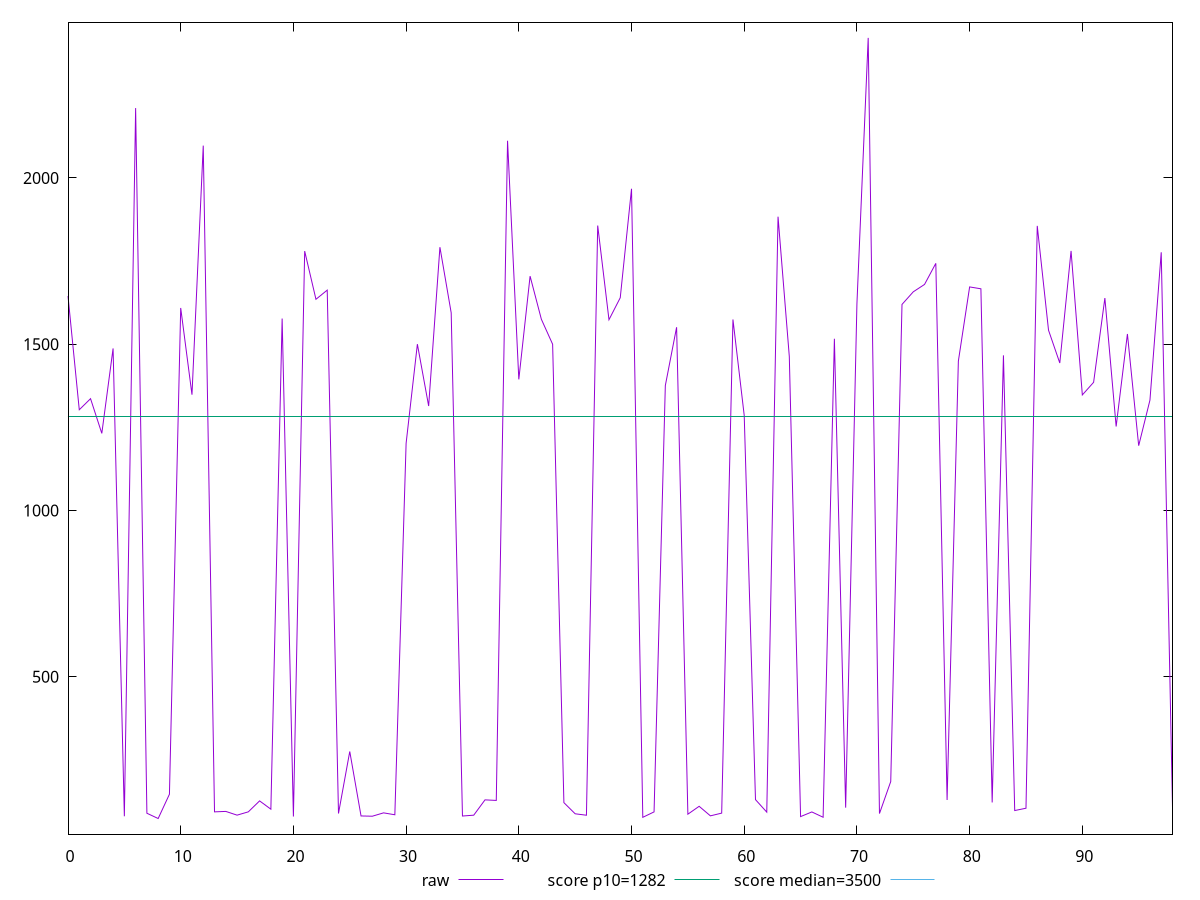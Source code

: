 reset

$raw <<EOF
0 1644.7639999999988
1 1302.9159999999995
2 1336.2279999999994
3 1231.8799999999992
4 1487.232
5 80.53599999999997
6 2209.9199999999996
7 89.72800000000001
8 73.844
9 146.89199999999997
10 1608.9599999999991
11 1348.2199999999991
12 2097.1759999999995
13 93.876
14 95.208
15 83.98799999999997
16 93.91199999999998
17 126.832
18 101.904
19 1577.1839999999984
20 79.93999999999994
21 1779.8799999999994
22 1635.0479999999995
23 1662.5759999999996
24 88.98399999999995
25 275.4240000000002
26 81.56799999999996
27 80.764
28 90.868
29 85.10399999999996
30 1202.0519999999988
31 1500.1239999999998
32 1314.1639999999998
33 1791.6999999999985
34 1594.3159999999993
35 81.35199999999998
36 83.892
37 129.93200000000002
38 128.24400000000003
39 2111.739999999999
40 1394.183999999999
41 1704.6359999999988
42 1575.0719999999988
43 1499.8359999999989
44 121.56400000000001
45 88.07199999999999
46 83.74399999999999
47 1856.755999999999
48 1573.575999999999
49 1639.752
50 1967.3599999999988
51 77.42399999999998
52 93.75999999999996
53 1375.6399999999992
54 1551.0120000000004
55 86.86799999999998
56 110.58399999999997
57 81.87199999999999
58 90.09999999999997
59 1574.315999999999
60 1285.7399999999996
61 130.61599999999999
62 93.07999999999997
63 1883.3679999999993
64 1462.8839999999996
65 79.60799999999996
66 93.61199999999997
67 77.68799999999999
68 1516.3839999999989
69 106.56799999999998
70 1621.7999999999997
71 2420.9439999999986
72 88.77199999999996
73 185.1160000000001
74 1619.599999999999
75 1657.5079999999987
76 1679.7599999999984
77 1743.1279999999995
78 129.62400000000005
79 1449.1279999999995
80 1672.2199999999993
81 1666.5839999999992
82 122.24799999999998
83 1466.3959999999997
84 97.81199999999998
85 104.76400000000004
86 1855.7639999999997
87 1542.1119999999994
88 1443.4439999999986
89 1780.4319999999993
90 1347.4520000000002
91 1385.403999999999
92 1638.7679999999998
93 1252.5879999999988
94 1530.723999999999
95 1194.8559999999995
96 1331.9199999999994
97 1776.3799999999983
98 108.40800000000004
EOF

set key outside below
set xrange [0:98]
set yrange [26.902000000000022:2467.8859999999986]
set trange [26.902000000000022:2467.8859999999986]
set terminal svg size 640, 500 enhanced background rgb 'white'
set output "reports/report_00027_2021-02-24T12-40-31.850Z/bootup-time/samples/card/raw/values.svg"

plot $raw title "raw" with line, \
     1282 title "score p10=1282", \
     3500 title "score median=3500"

reset
